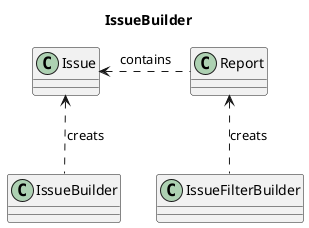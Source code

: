 @startuml

title IssueBuilder

class Issue {
}

class IssueBuilder {
}

class IssueFilterBuilder {
}

class Report {
}

Issue <.. IssueBuilder : creats
Report <.. IssueFilterBuilder : creats
Issue <. Report : contains

@enduml